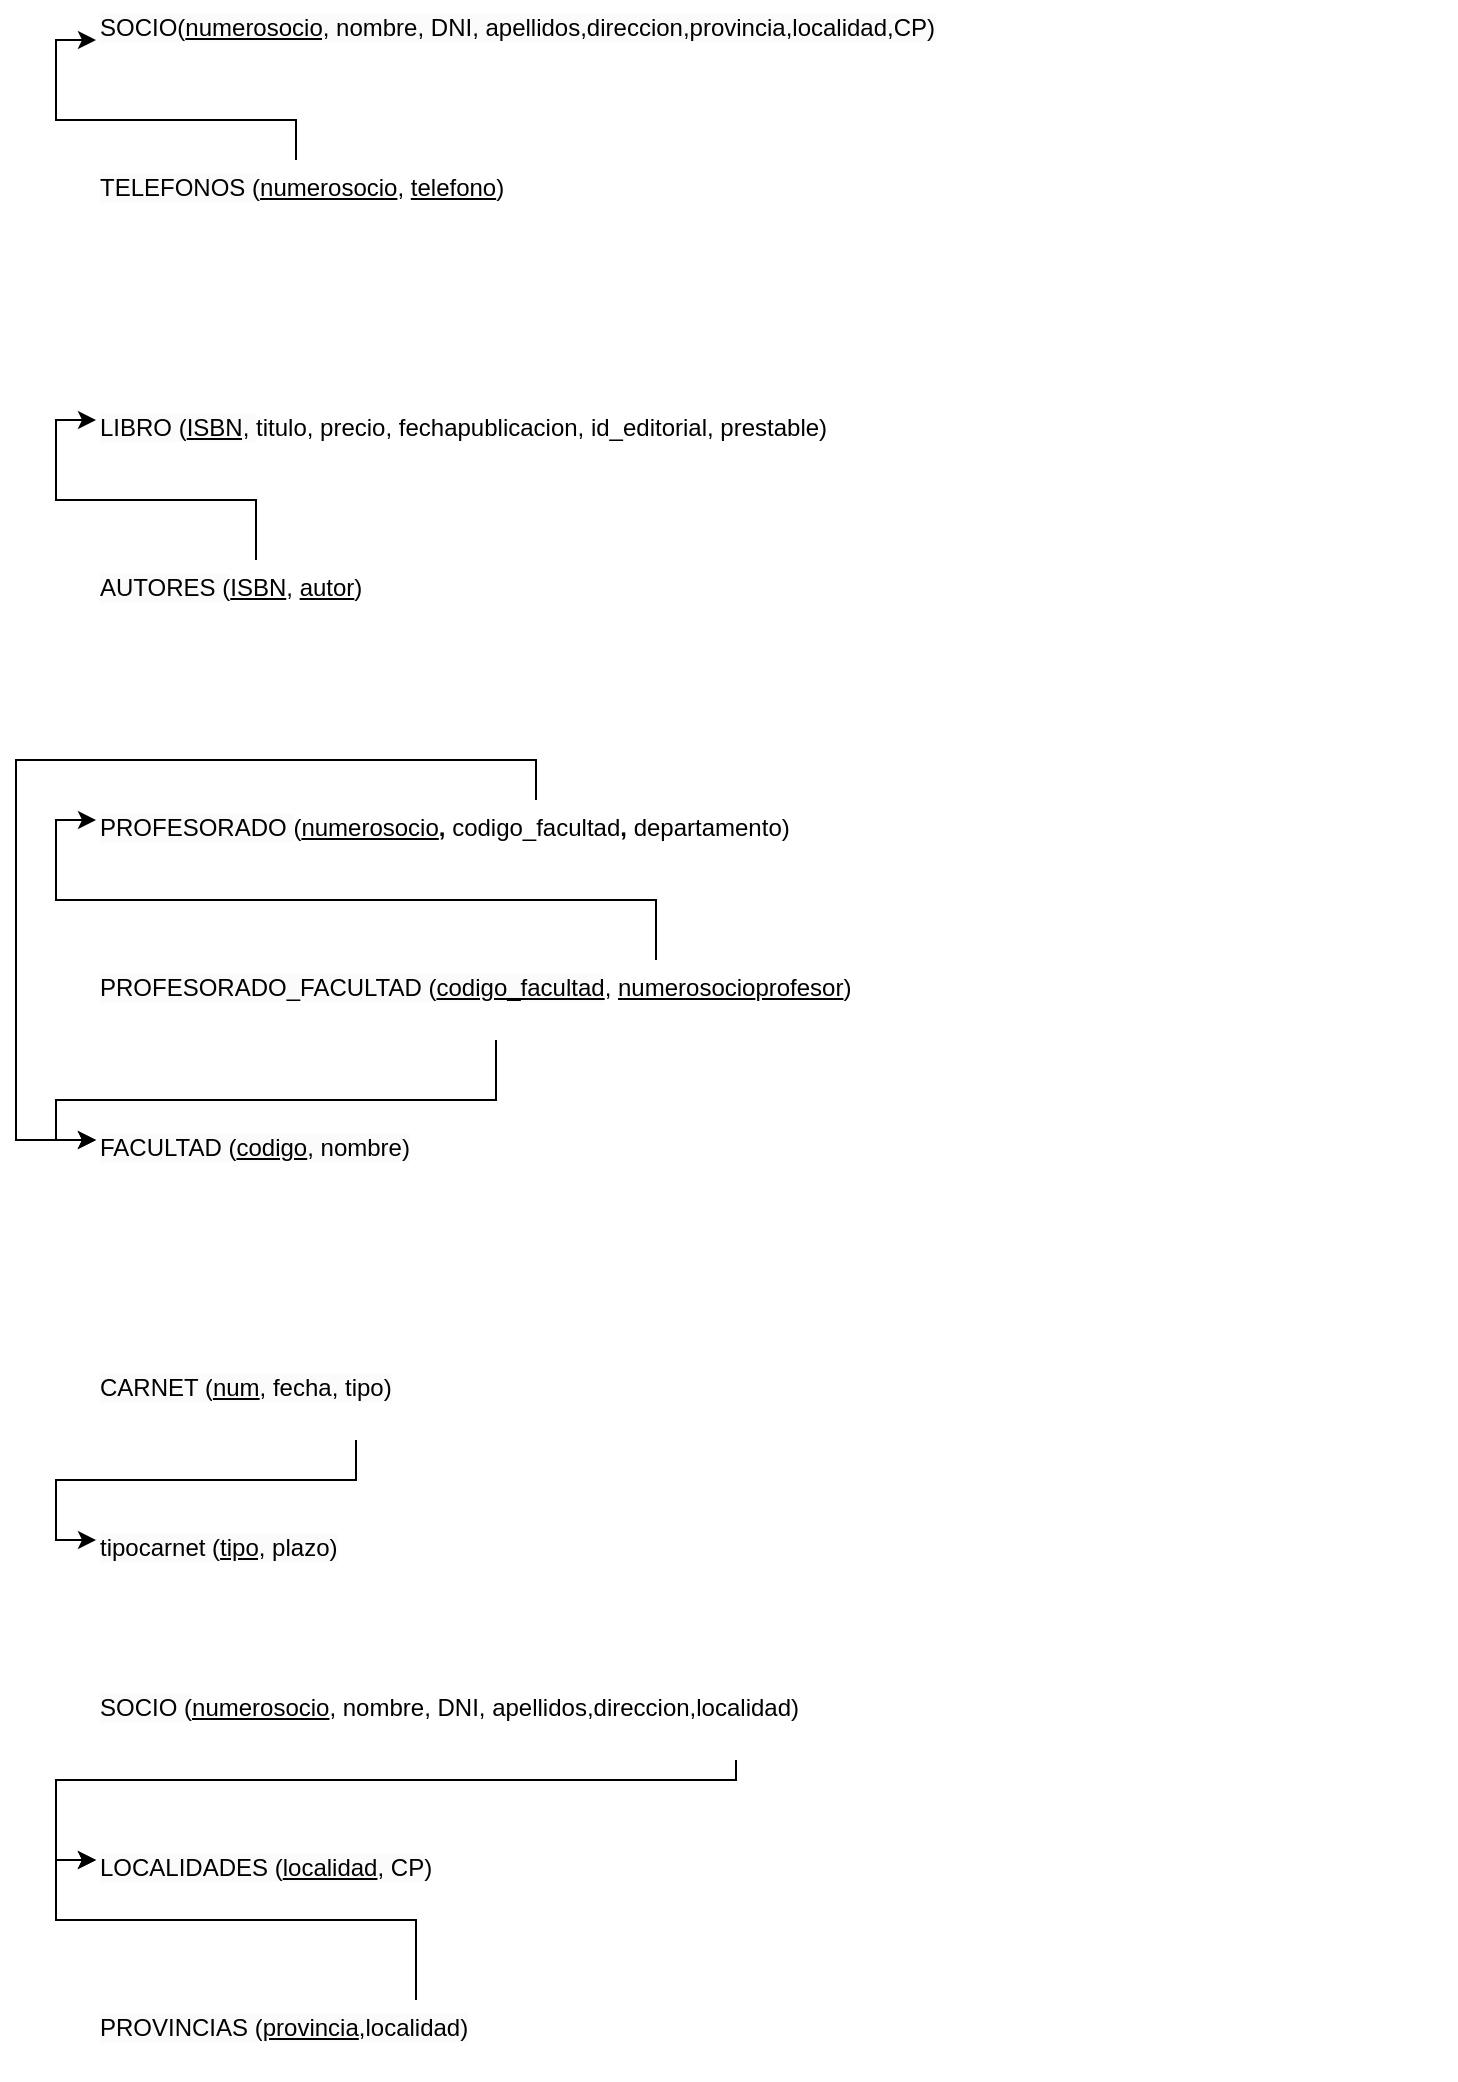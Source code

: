 <mxfile version="23.0.2" type="device">
  <diagram name="Página-1" id="FVbAe6zzMHSVpZVb_8gZ">
    <mxGraphModel dx="1434" dy="818" grid="1" gridSize="10" guides="1" tooltips="1" connect="1" arrows="1" fold="1" page="1" pageScale="1" pageWidth="827" pageHeight="1169" math="0" shadow="0">
      <root>
        <mxCell id="0" />
        <mxCell id="1" parent="0" />
        <mxCell id="F6h-7GF5W3K0TMiSng_b-1" value="&lt;span style=&quot;color: rgb(0, 0, 0); font-family: Helvetica; font-size: 12px; font-style: normal; font-variant-ligatures: normal; font-variant-caps: normal; font-weight: 400; letter-spacing: normal; orphans: 2; text-align: center; text-indent: 0px; text-transform: none; widows: 2; word-spacing: 0px; -webkit-text-stroke-width: 0px; background-color: rgb(251, 251, 251); text-decoration-thickness: initial; text-decoration-style: initial; text-decoration-color: initial; float: none; display: inline !important;&quot;&gt;SOCIO(&lt;/span&gt;&lt;span style=&quot;color: rgb(0, 0, 0); font-family: Helvetica; font-size: 12px; font-style: normal; font-variant-ligatures: normal; font-variant-caps: normal; letter-spacing: normal; orphans: 2; text-align: center; text-indent: 0px; text-transform: none; widows: 2; word-spacing: 0px; -webkit-text-stroke-width: 0px; background-color: rgb(251, 251, 251); text-decoration-thickness: initial; text-decoration-style: initial; text-decoration-color: initial; float: none; display: inline !important;&quot;&gt;&lt;u&gt;numerosocio&lt;/u&gt;&lt;/span&gt;&lt;span style=&quot;color: rgb(0, 0, 0); font-family: Helvetica; font-size: 12px; font-style: normal; font-variant-ligatures: normal; font-variant-caps: normal; font-weight: 400; letter-spacing: normal; orphans: 2; text-align: center; text-indent: 0px; text-transform: none; widows: 2; word-spacing: 0px; -webkit-text-stroke-width: 0px; background-color: rgb(251, 251, 251); text-decoration-thickness: initial; text-decoration-style: initial; text-decoration-color: initial; float: none; display: inline !important;&quot;&gt;, nombre, DNI, apellidos,direccion,provincia,localidad,CP)&lt;/span&gt;" style="text;whiteSpace=wrap;html=1;" parent="1" vertex="1">
          <mxGeometry x="120" y="40" width="670" height="40" as="geometry" />
        </mxCell>
        <mxCell id="F6h-7GF5W3K0TMiSng_b-2" value="&lt;span style=&quot;color: rgb(0, 0, 0); font-family: Helvetica; font-size: 12px; font-style: normal; font-variant-ligatures: normal; font-variant-caps: normal; font-weight: 400; letter-spacing: normal; orphans: 2; text-align: center; text-indent: 0px; text-transform: none; widows: 2; word-spacing: 0px; -webkit-text-stroke-width: 0px; background-color: rgb(251, 251, 251); text-decoration-thickness: initial; text-decoration-style: initial; text-decoration-color: initial; float: none; display: inline !important;&quot;&gt;TELEFONOS (&lt;/span&gt;&lt;u style=&quot;border-color: var(--border-color);&quot;&gt;numerosocio&lt;/u&gt;, &lt;u&gt;telefono&lt;/u&gt;)" style="text;whiteSpace=wrap;html=1;" parent="1" vertex="1">
          <mxGeometry x="120" y="120" width="670" height="40" as="geometry" />
        </mxCell>
        <mxCell id="F6h-7GF5W3K0TMiSng_b-3" style="edgeStyle=orthogonalEdgeStyle;rounded=0;orthogonalLoop=1;jettySize=auto;html=1;entryX=0;entryY=0.5;entryDx=0;entryDy=0;" parent="1" source="F6h-7GF5W3K0TMiSng_b-2" target="F6h-7GF5W3K0TMiSng_b-1" edge="1">
          <mxGeometry relative="1" as="geometry">
            <Array as="points">
              <mxPoint x="220" y="100" />
              <mxPoint x="100" y="100" />
              <mxPoint x="100" y="60" />
            </Array>
          </mxGeometry>
        </mxCell>
        <mxCell id="F6h-7GF5W3K0TMiSng_b-4" value="&lt;span style=&quot;color: rgb(0, 0, 0); font-family: Helvetica; font-size: 12px; font-style: normal; font-variant-ligatures: normal; font-variant-caps: normal; font-weight: 400; letter-spacing: normal; orphans: 2; text-align: center; text-indent: 0px; text-transform: none; widows: 2; word-spacing: 0px; -webkit-text-stroke-width: 0px; background-color: rgb(251, 251, 251); text-decoration-thickness: initial; text-decoration-style: initial; text-decoration-color: initial; float: none; display: inline !important;&quot;&gt;LIBRO (&lt;/span&gt;&lt;span style=&quot;color: rgb(0, 0, 0); font-family: Helvetica; font-size: 12px; font-style: normal; font-variant-ligatures: normal; font-variant-caps: normal; letter-spacing: normal; orphans: 2; text-align: center; text-indent: 0px; text-transform: none; widows: 2; word-spacing: 0px; -webkit-text-stroke-width: 0px; background-color: rgb(251, 251, 251); text-decoration-thickness: initial; text-decoration-style: initial; text-decoration-color: initial; float: none; display: inline !important;&quot;&gt;&lt;u&gt;ISBN&lt;/u&gt;&lt;/span&gt;&lt;span style=&quot;color: rgb(0, 0, 0); font-family: Helvetica; font-size: 12px; font-style: normal; font-variant-ligatures: normal; font-variant-caps: normal; font-weight: 400; letter-spacing: normal; orphans: 2; text-align: center; text-indent: 0px; text-transform: none; widows: 2; word-spacing: 0px; -webkit-text-stroke-width: 0px; background-color: rgb(251, 251, 251); text-decoration-thickness: initial; text-decoration-style: initial; text-decoration-color: initial; float: none; display: inline !important;&quot;&gt;,&amp;nbsp;&lt;/span&gt;titulo,&amp;nbsp;precio, fechapublicacion, id_editorial, prestable)" style="text;whiteSpace=wrap;html=1;" parent="1" vertex="1">
          <mxGeometry x="120" y="240" width="680" height="40" as="geometry" />
        </mxCell>
        <mxCell id="F6h-7GF5W3K0TMiSng_b-6" style="edgeStyle=orthogonalEdgeStyle;rounded=0;orthogonalLoop=1;jettySize=auto;html=1;entryX=0;entryY=0.25;entryDx=0;entryDy=0;" parent="1" source="F6h-7GF5W3K0TMiSng_b-5" target="F6h-7GF5W3K0TMiSng_b-4" edge="1">
          <mxGeometry relative="1" as="geometry">
            <Array as="points">
              <mxPoint x="200" y="290" />
              <mxPoint x="100" y="290" />
              <mxPoint x="100" y="250" />
            </Array>
          </mxGeometry>
        </mxCell>
        <mxCell id="F6h-7GF5W3K0TMiSng_b-5" value="&lt;span style=&quot;color: rgb(0, 0, 0); font-family: Helvetica; font-size: 12px; font-style: normal; font-variant-ligatures: normal; font-variant-caps: normal; font-weight: 400; letter-spacing: normal; orphans: 2; text-align: center; text-indent: 0px; text-transform: none; widows: 2; word-spacing: 0px; -webkit-text-stroke-width: 0px; background-color: rgb(251, 251, 251); text-decoration-thickness: initial; text-decoration-style: initial; text-decoration-color: initial; float: none; display: inline !important;&quot;&gt;AUTORES (&lt;/span&gt;&lt;u style=&quot;border-color: var(--border-color);&quot;&gt;ISBN&lt;/u&gt;, &lt;u&gt;autor&lt;/u&gt;)" style="text;whiteSpace=wrap;html=1;" parent="1" vertex="1">
          <mxGeometry x="120" y="320" width="670" height="40" as="geometry" />
        </mxCell>
        <mxCell id="V77acGpCRdNeqdvAVxQX-1" style="edgeStyle=orthogonalEdgeStyle;rounded=0;orthogonalLoop=1;jettySize=auto;html=1;entryX=0;entryY=0.25;entryDx=0;entryDy=0;" edge="1" parent="1" source="F6h-7GF5W3K0TMiSng_b-7" target="F6h-7GF5W3K0TMiSng_b-8">
          <mxGeometry relative="1" as="geometry">
            <Array as="points">
              <mxPoint x="340" y="420" />
              <mxPoint x="80" y="420" />
              <mxPoint x="80" y="610" />
            </Array>
          </mxGeometry>
        </mxCell>
        <mxCell id="F6h-7GF5W3K0TMiSng_b-7" value="&lt;span style=&quot;color: rgb(0, 0, 0); font-family: Helvetica; font-size: 12px; font-style: normal; font-variant-ligatures: normal; font-variant-caps: normal; font-weight: 400; letter-spacing: normal; orphans: 2; text-align: center; text-indent: 0px; text-transform: none; widows: 2; word-spacing: 0px; -webkit-text-stroke-width: 0px; background-color: rgb(251, 251, 251); text-decoration-thickness: initial; text-decoration-style: initial; text-decoration-color: initial; float: none; display: inline !important;&quot;&gt;PROFESORADO&amp;nbsp;&lt;/span&gt;(&lt;span style=&quot;border-color: var(--border-color);&quot;&gt;&lt;u&gt;numerosocio&lt;/u&gt;&lt;/span&gt;&lt;b style=&quot;border-color: var(--border-color);&quot;&gt;, &lt;/b&gt;&lt;span style=&quot;border-color: var(--border-color);&quot;&gt;codigo_facultad&lt;/span&gt;&lt;b style=&quot;border-color: var(--border-color);&quot;&gt;,&amp;nbsp;&lt;/b&gt;&lt;span style=&quot;border-color: var(--border-color);&quot;&gt;departamento&lt;/span&gt;&lt;span style=&quot;border-color: var(--border-color); text-align: center;&quot;&gt;)&lt;/span&gt;" style="text;whiteSpace=wrap;html=1;" parent="1" vertex="1">
          <mxGeometry x="120" y="440" width="680" height="40" as="geometry" />
        </mxCell>
        <mxCell id="F6h-7GF5W3K0TMiSng_b-8" value="&lt;span style=&quot;color: rgb(0, 0, 0); font-family: Helvetica; font-size: 12px; font-style: normal; font-variant-ligatures: normal; font-variant-caps: normal; font-weight: 400; letter-spacing: normal; orphans: 2; text-align: center; text-indent: 0px; text-transform: none; widows: 2; word-spacing: 0px; -webkit-text-stroke-width: 0px; background-color: rgb(251, 251, 251); text-decoration-thickness: initial; text-decoration-style: initial; text-decoration-color: initial; float: none; display: inline !important;&quot;&gt;FACULTAD (&lt;/span&gt;&lt;span style=&quot;color: rgb(0, 0, 0); font-family: Helvetica; font-size: 12px; font-style: normal; font-variant-ligatures: normal; font-variant-caps: normal; letter-spacing: normal; orphans: 2; text-align: center; text-indent: 0px; text-transform: none; widows: 2; word-spacing: 0px; -webkit-text-stroke-width: 0px; background-color: rgb(251, 251, 251); text-decoration-thickness: initial; text-decoration-style: initial; text-decoration-color: initial; float: none; display: inline !important;&quot;&gt;&lt;u&gt;codigo&lt;/u&gt;&lt;/span&gt;&lt;span style=&quot;color: rgb(0, 0, 0); font-family: Helvetica; font-size: 12px; font-style: normal; font-variant-ligatures: normal; font-variant-caps: normal; font-weight: 400; letter-spacing: normal; orphans: 2; text-align: center; text-indent: 0px; text-transform: none; widows: 2; word-spacing: 0px; -webkit-text-stroke-width: 0px; background-color: rgb(251, 251, 251); text-decoration-thickness: initial; text-decoration-style: initial; text-decoration-color: initial; float: none; display: inline !important;&quot;&gt;, nombre)&lt;/span&gt;" style="text;whiteSpace=wrap;html=1;" parent="1" vertex="1">
          <mxGeometry x="120" y="600" width="680" height="40" as="geometry" />
        </mxCell>
        <mxCell id="F6h-7GF5W3K0TMiSng_b-11" style="edgeStyle=orthogonalEdgeStyle;rounded=0;orthogonalLoop=1;jettySize=auto;html=1;entryX=0;entryY=0.25;entryDx=0;entryDy=0;" parent="1" source="F6h-7GF5W3K0TMiSng_b-10" target="F6h-7GF5W3K0TMiSng_b-8" edge="1">
          <mxGeometry relative="1" as="geometry">
            <Array as="points">
              <mxPoint x="320" y="590" />
              <mxPoint x="100" y="590" />
              <mxPoint x="100" y="610" />
            </Array>
          </mxGeometry>
        </mxCell>
        <mxCell id="F6h-7GF5W3K0TMiSng_b-13" style="edgeStyle=orthogonalEdgeStyle;rounded=0;orthogonalLoop=1;jettySize=auto;html=1;entryX=0;entryY=0.25;entryDx=0;entryDy=0;" parent="1" source="F6h-7GF5W3K0TMiSng_b-10" target="F6h-7GF5W3K0TMiSng_b-7" edge="1">
          <mxGeometry relative="1" as="geometry">
            <Array as="points">
              <mxPoint x="400" y="490" />
              <mxPoint x="100" y="490" />
              <mxPoint x="100" y="450" />
            </Array>
          </mxGeometry>
        </mxCell>
        <mxCell id="F6h-7GF5W3K0TMiSng_b-10" value="&lt;span style=&quot;color: rgb(0, 0, 0); font-family: Helvetica; font-size: 12px; font-style: normal; font-variant-ligatures: normal; font-variant-caps: normal; font-weight: 400; letter-spacing: normal; orphans: 2; text-align: center; text-indent: 0px; text-transform: none; widows: 2; word-spacing: 0px; -webkit-text-stroke-width: 0px; background-color: rgb(251, 251, 251); text-decoration-thickness: initial; text-decoration-style: initial; text-decoration-color: initial; float: none; display: inline !important;&quot;&gt;PROFESORADO_FACULTAD (&lt;u style=&quot;border-color: var(--border-color);&quot;&gt;codigo_facultad&lt;/u&gt;&lt;/span&gt;,&amp;nbsp;&lt;u style=&quot;border-color: var(--border-color);&quot;&gt;numerosocio&lt;/u&gt;&lt;u&gt;profesor&lt;/u&gt;)&lt;span style=&quot;color: rgb(0, 0, 0); font-family: Helvetica; font-size: 12px; font-style: normal; font-variant-ligatures: normal; font-variant-caps: normal; font-weight: 400; letter-spacing: normal; orphans: 2; text-align: center; text-indent: 0px; text-transform: none; widows: 2; word-spacing: 0px; -webkit-text-stroke-width: 0px; background-color: rgb(251, 251, 251); text-decoration-thickness: initial; text-decoration-style: initial; text-decoration-color: initial; float: none; display: inline !important;&quot;&gt;&lt;/span&gt;" style="text;whiteSpace=wrap;html=1;" parent="1" vertex="1">
          <mxGeometry x="120" y="520" width="680" height="40" as="geometry" />
        </mxCell>
        <mxCell id="F6h-7GF5W3K0TMiSng_b-16" style="edgeStyle=orthogonalEdgeStyle;rounded=0;orthogonalLoop=1;jettySize=auto;html=1;entryX=0;entryY=0.25;entryDx=0;entryDy=0;" parent="1" source="F6h-7GF5W3K0TMiSng_b-14" target="F6h-7GF5W3K0TMiSng_b-15" edge="1">
          <mxGeometry relative="1" as="geometry">
            <Array as="points">
              <mxPoint x="250" y="780" />
              <mxPoint x="100" y="780" />
              <mxPoint x="100" y="810" />
            </Array>
          </mxGeometry>
        </mxCell>
        <mxCell id="F6h-7GF5W3K0TMiSng_b-14" value="&lt;span style=&quot;color: rgb(0, 0, 0); font-family: Helvetica; font-size: 12px; font-style: normal; font-variant-ligatures: normal; font-variant-caps: normal; font-weight: 400; letter-spacing: normal; orphans: 2; text-align: center; text-indent: 0px; text-transform: none; widows: 2; word-spacing: 0px; -webkit-text-stroke-width: 0px; background-color: rgb(251, 251, 251); text-decoration-thickness: initial; text-decoration-style: initial; text-decoration-color: initial; float: none; display: inline !important;&quot;&gt;CARNET (&lt;/span&gt;&lt;span style=&quot;color: rgb(0, 0, 0); font-family: Helvetica; font-size: 12px; font-style: normal; font-variant-ligatures: normal; font-variant-caps: normal; letter-spacing: normal; orphans: 2; text-align: center; text-indent: 0px; text-transform: none; widows: 2; word-spacing: 0px; -webkit-text-stroke-width: 0px; background-color: rgb(251, 251, 251); text-decoration-thickness: initial; text-decoration-style: initial; text-decoration-color: initial; float: none; display: inline !important;&quot;&gt;&lt;u&gt;num&lt;/u&gt;&lt;/span&gt;&lt;span style=&quot;color: rgb(0, 0, 0); font-family: Helvetica; font-size: 12px; font-style: normal; font-variant-ligatures: normal; font-variant-caps: normal; font-weight: 400; letter-spacing: normal; orphans: 2; text-align: center; text-indent: 0px; text-transform: none; widows: 2; word-spacing: 0px; -webkit-text-stroke-width: 0px; background-color: rgb(251, 251, 251); text-decoration-thickness: initial; text-decoration-style: initial; text-decoration-color: initial; float: none; display: inline !important;&quot;&gt;, fecha, tipo)&lt;/span&gt;" style="text;whiteSpace=wrap;html=1;" parent="1" vertex="1">
          <mxGeometry x="120" y="720" width="680" height="40" as="geometry" />
        </mxCell>
        <mxCell id="F6h-7GF5W3K0TMiSng_b-15" value="&lt;span style=&quot;color: rgb(0, 0, 0); font-family: Helvetica; font-size: 12px; font-style: normal; font-variant-ligatures: normal; font-variant-caps: normal; font-weight: 400; letter-spacing: normal; orphans: 2; text-align: center; text-indent: 0px; text-transform: none; widows: 2; word-spacing: 0px; -webkit-text-stroke-width: 0px; background-color: rgb(251, 251, 251); text-decoration-thickness: initial; text-decoration-style: initial; text-decoration-color: initial; float: none; display: inline !important;&quot;&gt;tipocarnet (&lt;/span&gt;&lt;span style=&quot;color: rgb(0, 0, 0); font-family: Helvetica; font-size: 12px; font-style: normal; font-variant-ligatures: normal; font-variant-caps: normal; letter-spacing: normal; orphans: 2; text-align: center; text-indent: 0px; text-transform: none; widows: 2; word-spacing: 0px; -webkit-text-stroke-width: 0px; background-color: rgb(251, 251, 251); text-decoration-thickness: initial; text-decoration-style: initial; text-decoration-color: initial; float: none; display: inline !important;&quot;&gt;&lt;u style=&quot;&quot;&gt;tipo&lt;/u&gt;&lt;/span&gt;&lt;span style=&quot;color: rgb(0, 0, 0); font-family: Helvetica; font-size: 12px; font-style: normal; font-variant-ligatures: normal; font-variant-caps: normal; font-weight: 400; letter-spacing: normal; orphans: 2; text-align: center; text-indent: 0px; text-transform: none; widows: 2; word-spacing: 0px; -webkit-text-stroke-width: 0px; background-color: rgb(251, 251, 251); text-decoration-thickness: initial; text-decoration-style: initial; text-decoration-color: initial; float: none; display: inline !important;&quot;&gt;, plazo)&lt;/span&gt;" style="text;whiteSpace=wrap;html=1;" parent="1" vertex="1">
          <mxGeometry x="120" y="800" width="680" height="40" as="geometry" />
        </mxCell>
        <mxCell id="F6h-7GF5W3K0TMiSng_b-24" style="edgeStyle=orthogonalEdgeStyle;rounded=0;orthogonalLoop=1;jettySize=auto;html=1;entryX=0;entryY=0.25;entryDx=0;entryDy=0;" parent="1" source="F6h-7GF5W3K0TMiSng_b-17" target="F6h-7GF5W3K0TMiSng_b-19" edge="1">
          <mxGeometry relative="1" as="geometry">
            <Array as="points">
              <mxPoint x="440" y="930" />
              <mxPoint x="100" y="930" />
              <mxPoint x="100" y="970" />
            </Array>
          </mxGeometry>
        </mxCell>
        <mxCell id="F6h-7GF5W3K0TMiSng_b-17" value="&lt;span style=&quot;color: rgb(0, 0, 0); font-family: Helvetica; font-size: 12px; font-style: normal; font-variant-ligatures: normal; font-variant-caps: normal; font-weight: 400; letter-spacing: normal; orphans: 2; text-align: center; text-indent: 0px; text-transform: none; widows: 2; word-spacing: 0px; -webkit-text-stroke-width: 0px; background-color: rgb(251, 251, 251); text-decoration-thickness: initial; text-decoration-style: initial; text-decoration-color: initial; float: none; display: inline !important;&quot;&gt;SOCIO (&lt;/span&gt;&lt;u style=&quot;border-color: var(--border-color);&quot;&gt;numerosocio&lt;/u&gt;, nombre, DNI, apellidos,direccion,localidad)" style="text;whiteSpace=wrap;html=1;" parent="1" vertex="1">
          <mxGeometry x="120" y="880" width="670" height="40" as="geometry" />
        </mxCell>
        <mxCell id="F6h-7GF5W3K0TMiSng_b-25" style="edgeStyle=orthogonalEdgeStyle;rounded=0;orthogonalLoop=1;jettySize=auto;html=1;entryX=0;entryY=0.25;entryDx=0;entryDy=0;" parent="1" source="F6h-7GF5W3K0TMiSng_b-18" target="F6h-7GF5W3K0TMiSng_b-19" edge="1">
          <mxGeometry relative="1" as="geometry">
            <Array as="points">
              <mxPoint x="280" y="1000" />
              <mxPoint x="100" y="1000" />
              <mxPoint x="100" y="970" />
            </Array>
          </mxGeometry>
        </mxCell>
        <mxCell id="F6h-7GF5W3K0TMiSng_b-18" value="&lt;span style=&quot;color: rgb(0, 0, 0); font-family: Helvetica; font-size: 12px; font-style: normal; font-variant-ligatures: normal; font-variant-caps: normal; font-weight: 400; letter-spacing: normal; orphans: 2; text-align: center; text-indent: 0px; text-transform: none; widows: 2; word-spacing: 0px; -webkit-text-stroke-width: 0px; background-color: rgb(251, 251, 251); text-decoration-thickness: initial; text-decoration-style: initial; text-decoration-color: initial; float: none; display: inline !important;&quot;&gt;PROVINCIAS (&lt;/span&gt;&lt;span style=&quot;color: rgb(0, 0, 0); font-family: Helvetica; font-size: 12px; font-style: normal; font-variant-ligatures: normal; font-variant-caps: normal; font-weight: 400; letter-spacing: normal; orphans: 2; text-align: center; text-indent: 0px; text-transform: none; widows: 2; word-spacing: 0px; -webkit-text-stroke-width: 0px; background-color: rgb(251, 251, 251); text-decoration-thickness: initial; text-decoration-style: initial; text-decoration-color: initial; float: none; display: inline !important;&quot;&gt;&lt;u&gt;provincia&lt;/u&gt;,localidad)&lt;/span&gt;" style="text;whiteSpace=wrap;html=1;" parent="1" vertex="1">
          <mxGeometry x="120" y="1040" width="670" height="40" as="geometry" />
        </mxCell>
        <mxCell id="F6h-7GF5W3K0TMiSng_b-19" value="&lt;span style=&quot;color: rgb(0, 0, 0); font-family: Helvetica; font-size: 12px; font-style: normal; font-variant-ligatures: normal; font-variant-caps: normal; font-weight: 400; letter-spacing: normal; orphans: 2; text-align: center; text-indent: 0px; text-transform: none; widows: 2; word-spacing: 0px; -webkit-text-stroke-width: 0px; background-color: rgb(251, 251, 251); text-decoration-thickness: initial; text-decoration-style: initial; text-decoration-color: initial; float: none; display: inline !important;&quot;&gt;LOCALIDADES (&lt;u&gt;localidad&lt;/u&gt;, CP&lt;/span&gt;)" style="text;whiteSpace=wrap;html=1;" parent="1" vertex="1">
          <mxGeometry x="120" y="960" width="670" height="40" as="geometry" />
        </mxCell>
      </root>
    </mxGraphModel>
  </diagram>
</mxfile>
